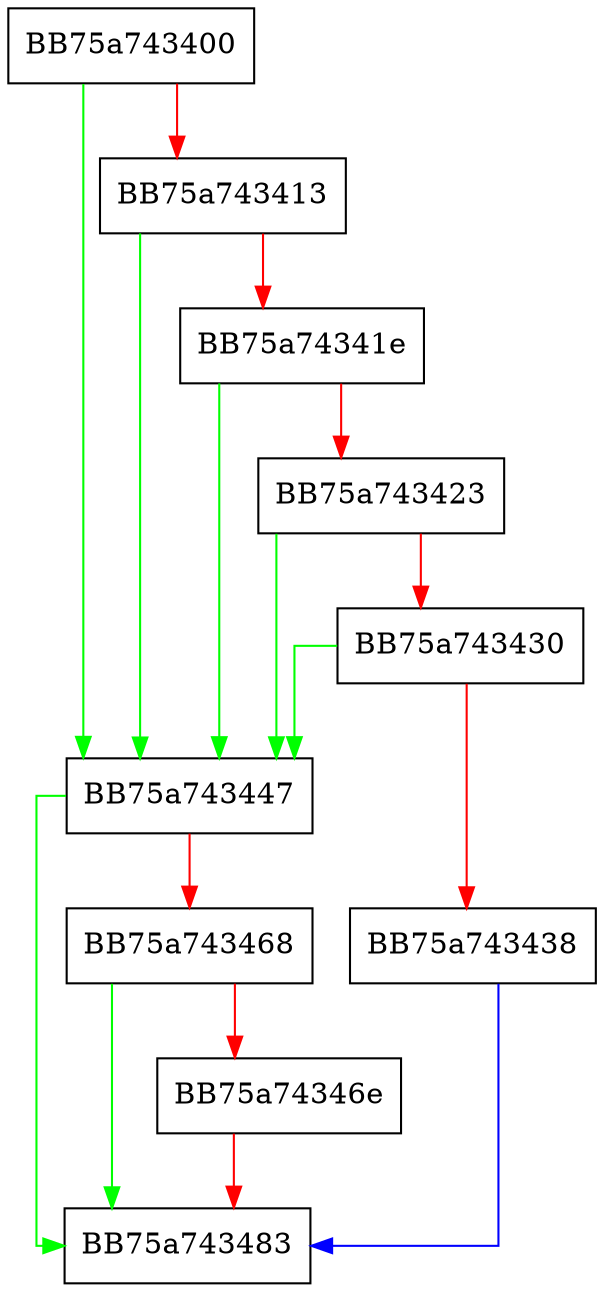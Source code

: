 digraph MAPSURLConfigEnd {
  node [shape="box"];
  graph [splines=ortho];
  BB75a743400 -> BB75a743447 [color="green"];
  BB75a743400 -> BB75a743413 [color="red"];
  BB75a743413 -> BB75a743447 [color="green"];
  BB75a743413 -> BB75a74341e [color="red"];
  BB75a74341e -> BB75a743447 [color="green"];
  BB75a74341e -> BB75a743423 [color="red"];
  BB75a743423 -> BB75a743447 [color="green"];
  BB75a743423 -> BB75a743430 [color="red"];
  BB75a743430 -> BB75a743447 [color="green"];
  BB75a743430 -> BB75a743438 [color="red"];
  BB75a743438 -> BB75a743483 [color="blue"];
  BB75a743447 -> BB75a743483 [color="green"];
  BB75a743447 -> BB75a743468 [color="red"];
  BB75a743468 -> BB75a743483 [color="green"];
  BB75a743468 -> BB75a74346e [color="red"];
  BB75a74346e -> BB75a743483 [color="red"];
}